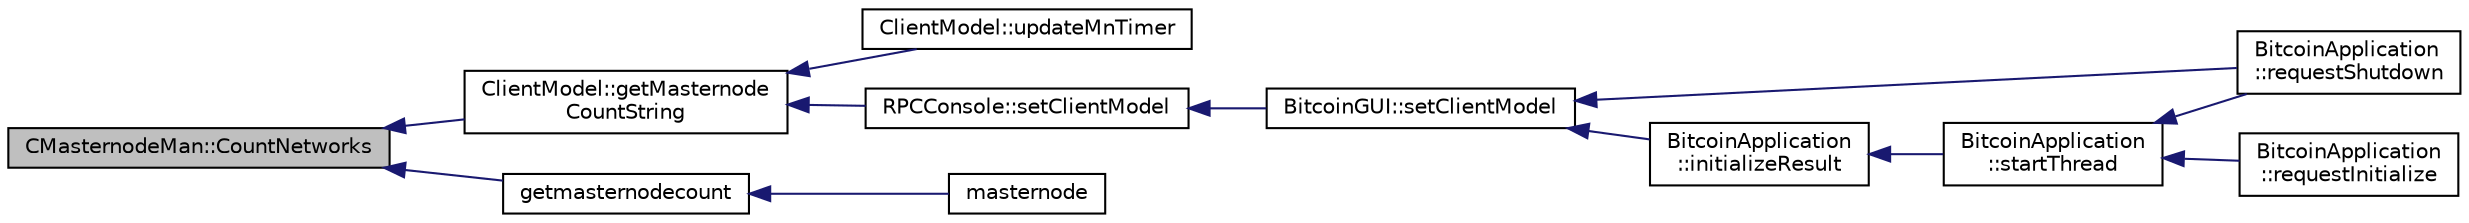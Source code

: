 digraph "CMasternodeMan::CountNetworks"
{
  edge [fontname="Helvetica",fontsize="10",labelfontname="Helvetica",labelfontsize="10"];
  node [fontname="Helvetica",fontsize="10",shape=record];
  rankdir="LR";
  Node108 [label="CMasternodeMan::CountNetworks",height=0.2,width=0.4,color="black", fillcolor="grey75", style="filled", fontcolor="black"];
  Node108 -> Node109 [dir="back",color="midnightblue",fontsize="10",style="solid",fontname="Helvetica"];
  Node109 [label="ClientModel::getMasternode\lCountString",height=0.2,width=0.4,color="black", fillcolor="white", style="filled",URL="$class_client_model.html#ab8dae86e417c050723fee66420a333ed"];
  Node109 -> Node110 [dir="back",color="midnightblue",fontsize="10",style="solid",fontname="Helvetica"];
  Node110 [label="ClientModel::updateMnTimer",height=0.2,width=0.4,color="black", fillcolor="white", style="filled",URL="$class_client_model.html#a2c343f22834086eb6e6172dbcaf6426c"];
  Node109 -> Node111 [dir="back",color="midnightblue",fontsize="10",style="solid",fontname="Helvetica"];
  Node111 [label="RPCConsole::setClientModel",height=0.2,width=0.4,color="black", fillcolor="white", style="filled",URL="$class_r_p_c_console.html#a355349a33664a07628e9ca22a60f5fa7"];
  Node111 -> Node112 [dir="back",color="midnightblue",fontsize="10",style="solid",fontname="Helvetica"];
  Node112 [label="BitcoinGUI::setClientModel",height=0.2,width=0.4,color="black", fillcolor="white", style="filled",URL="$class_bitcoin_g_u_i.html#a99d71e1f8478ab937ce2522c8d3815e3",tooltip="Set the client model. "];
  Node112 -> Node113 [dir="back",color="midnightblue",fontsize="10",style="solid",fontname="Helvetica"];
  Node113 [label="BitcoinApplication\l::requestShutdown",height=0.2,width=0.4,color="black", fillcolor="white", style="filled",URL="$class_bitcoin_application.html#a37c560d4c04d14a6da151b82caf8888f",tooltip="Request core shutdown. "];
  Node112 -> Node114 [dir="back",color="midnightblue",fontsize="10",style="solid",fontname="Helvetica"];
  Node114 [label="BitcoinApplication\l::initializeResult",height=0.2,width=0.4,color="black", fillcolor="white", style="filled",URL="$class_bitcoin_application.html#aceb08b4063e4fb264cf11cf7f9edd969"];
  Node114 -> Node115 [dir="back",color="midnightblue",fontsize="10",style="solid",fontname="Helvetica"];
  Node115 [label="BitcoinApplication\l::startThread",height=0.2,width=0.4,color="black", fillcolor="white", style="filled",URL="$class_bitcoin_application.html#a61afce9356e452c53ad4c83f5ca19df8"];
  Node115 -> Node116 [dir="back",color="midnightblue",fontsize="10",style="solid",fontname="Helvetica"];
  Node116 [label="BitcoinApplication\l::requestInitialize",height=0.2,width=0.4,color="black", fillcolor="white", style="filled",URL="$class_bitcoin_application.html#ade19c44b87b00b6b19b433caf4c22ba6",tooltip="Request core initialization. "];
  Node115 -> Node113 [dir="back",color="midnightblue",fontsize="10",style="solid",fontname="Helvetica"];
  Node108 -> Node117 [dir="back",color="midnightblue",fontsize="10",style="solid",fontname="Helvetica"];
  Node117 [label="getmasternodecount",height=0.2,width=0.4,color="black", fillcolor="white", style="filled",URL="$rpcmasternode_8cpp.html#af5cafe7e6498c3c5629dfc95bbf8d6cd"];
  Node117 -> Node118 [dir="back",color="midnightblue",fontsize="10",style="solid",fontname="Helvetica"];
  Node118 [label="masternode",height=0.2,width=0.4,color="black", fillcolor="white", style="filled",URL="$rpcmasternode_8cpp.html#a30609e443aeb47c29ed0878d16b1b5e1"];
}
